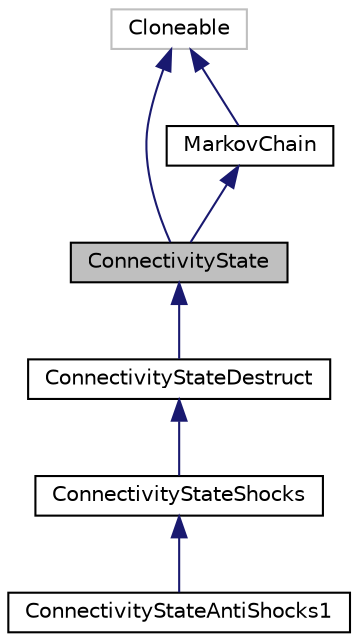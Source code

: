 digraph "ConnectivityState"
{
 // INTERACTIVE_SVG=YES
  bgcolor="transparent";
  edge [fontname="Helvetica",fontsize="10",labelfontname="Helvetica",labelfontsize="10"];
  node [fontname="Helvetica",fontsize="10",shape=record];
  Node0 [label="ConnectivityState",height=0.2,width=0.4,color="black", fillcolor="grey75", style="filled", fontcolor="black"];
  Node1 -> Node0 [dir="back",color="midnightblue",fontsize="10",style="solid",fontname="Helvetica"];
  Node1 [label="MarkovChain",height=0.2,width=0.4,color="black",URL="$d7/d8c/classumontreal_1_1ssj_1_1networks_1_1MarkovChain.html",tooltip="Abstract class, extended by Connectivity State and al. "];
  Node2 -> Node1 [dir="back",color="midnightblue",fontsize="10",style="solid",fontname="Helvetica"];
  Node2 [label="Cloneable",height=0.2,width=0.4,color="grey75"];
  Node2 -> Node0 [dir="back",color="midnightblue",fontsize="10",style="solid",fontname="Helvetica"];
  Node0 -> Node3 [dir="back",color="midnightblue",fontsize="10",style="solid",fontname="Helvetica"];
  Node3 [label="ConnectivityStateDestruct",height=0.2,width=0.4,color="black",URL="$dc/d9e/classumontreal_1_1ssj_1_1networks_1_1ConnectivityStateDestruct.html",tooltip="Implements one step of the Markov chain for the destructive schema. "];
  Node3 -> Node4 [dir="back",color="midnightblue",fontsize="10",style="solid",fontname="Helvetica"];
  Node4 [label="ConnectivityStateShocks",height=0.2,width=0.4,color="black",URL="$da/da8/classumontreal_1_1ssj_1_1networks_1_1ConnectivityStateShocks.html",tooltip="Implements one step of the Markov chain for the destructive schema with shocks. "];
  Node4 -> Node5 [dir="back",color="midnightblue",fontsize="10",style="solid",fontname="Helvetica"];
  Node5 [label="ConnectivityStateAntiShocks1",height=0.2,width=0.4,color="black",URL="$d1/da4/classumontreal_1_1ssj_1_1networks_1_1ConnectivityStateAntiShocks1.html",tooltip="Implements one step of the Markov chain for the schema with anti-shocks, using the anti-rates mu_j = ..."];
}
